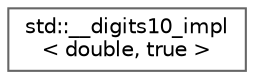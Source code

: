 digraph "Graphical Class Hierarchy"
{
 // LATEX_PDF_SIZE
  bgcolor="transparent";
  edge [fontname=Helvetica,fontsize=10,labelfontname=Helvetica,labelfontsize=10];
  node [fontname=Helvetica,fontsize=10,shape=box,height=0.2,width=0.4];
  rankdir="LR";
  Node0 [id="Node000000",label="std::__digits10_impl\l\< double, true \>",height=0.2,width=0.4,color="grey40", fillcolor="white", style="filled",URL="$structstd_1_1____digits10__impl_3_01double_00_01true_01_4.html",tooltip=" "];
}
